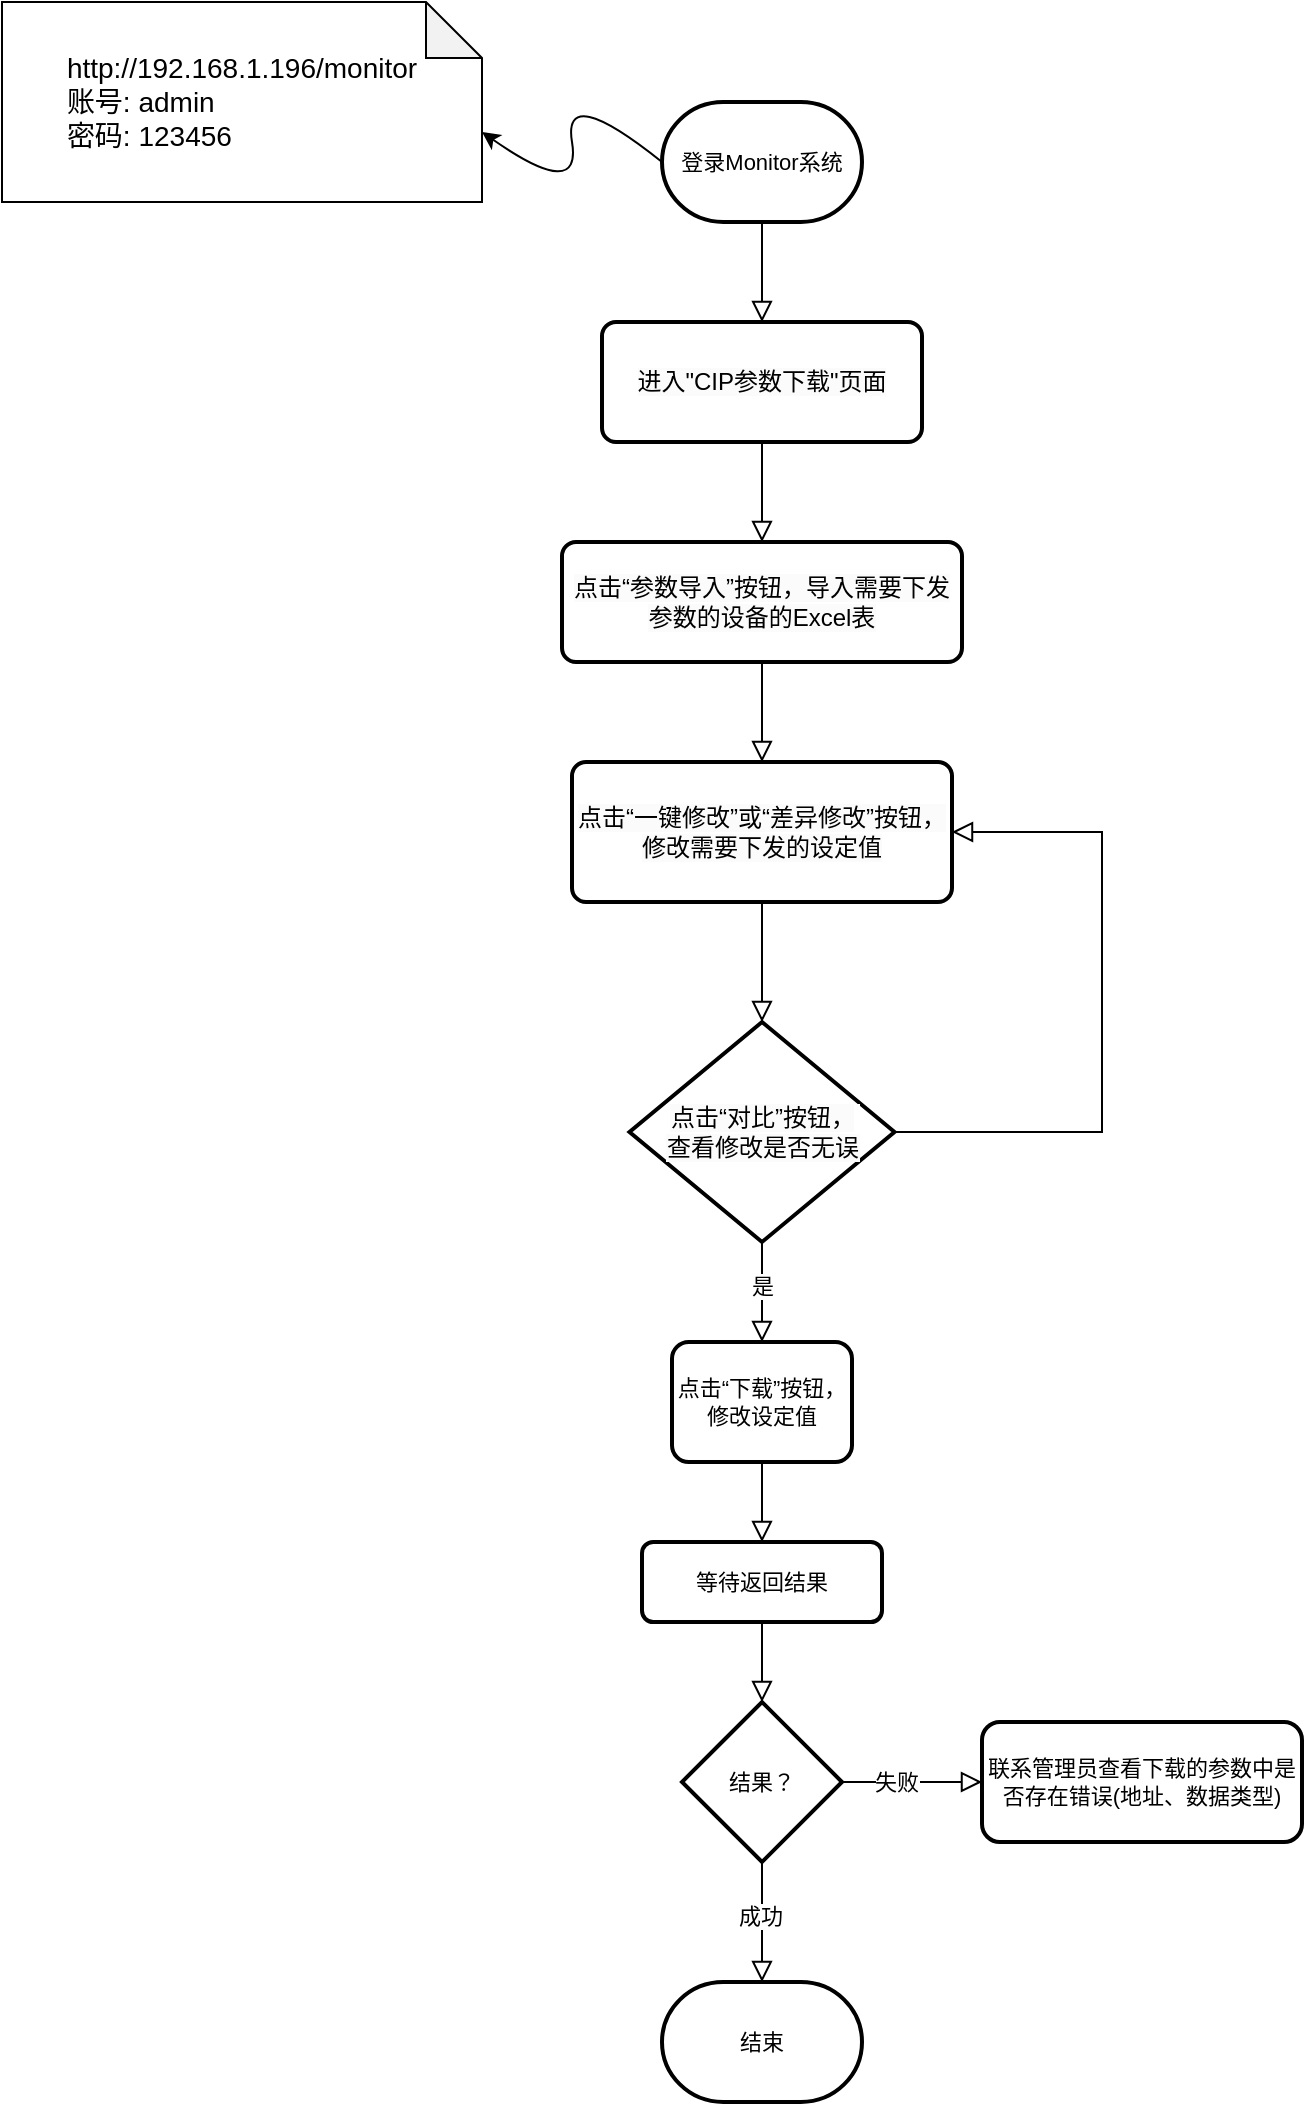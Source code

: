 <mxfile version="24.7.1" type="github">
  <diagram id="C5RBs43oDa-KdzZeNtuy" name="Page-1">
    <mxGraphModel dx="1221" dy="618" grid="1" gridSize="10" guides="1" tooltips="1" connect="1" arrows="1" fold="1" page="1" pageScale="1" pageWidth="827" pageHeight="1169" math="0" shadow="0">
      <root>
        <mxCell id="WIyWlLk6GJQsqaUBKTNV-0" />
        <mxCell id="WIyWlLk6GJQsqaUBKTNV-1" parent="WIyWlLk6GJQsqaUBKTNV-0" />
        <mxCell id="1m0q95rqetto4f0GRhdA-4" value="" style="edgeStyle=orthogonalEdgeStyle;rounded=0;orthogonalLoop=1;jettySize=auto;html=1;endArrow=block;endFill=0;endSize=8;exitX=0.5;exitY=1;exitDx=0;exitDy=0;exitPerimeter=0;entryX=0.5;entryY=0;entryDx=0;entryDy=0;" parent="WIyWlLk6GJQsqaUBKTNV-1" source="1m0q95rqetto4f0GRhdA-26" target="1m0q95rqetto4f0GRhdA-27" edge="1">
          <mxGeometry relative="1" as="geometry">
            <mxPoint x="400" y="130" as="sourcePoint" />
            <mxPoint x="400" y="200" as="targetPoint" />
          </mxGeometry>
        </mxCell>
        <mxCell id="1m0q95rqetto4f0GRhdA-0" value="&lt;div style=&quot;text-align: justify; font-size: 14px;&quot;&gt;&lt;font style=&quot;font-size: 14px;&quot;&gt;http://192.168.1.196/monitor&lt;/font&gt;&lt;/div&gt;&lt;div style=&quot;text-align: justify; font-size: 14px;&quot;&gt;&lt;font style=&quot;font-size: 14px;&quot;&gt;账号: admin&lt;/font&gt;&lt;/div&gt;&lt;div style=&quot;text-align: justify; font-size: 14px;&quot;&gt;&lt;font style=&quot;font-size: 14px;&quot;&gt;密码: 123456&lt;/font&gt;&lt;/div&gt;" style="shape=note;whiteSpace=wrap;html=1;backgroundOutline=1;darkOpacity=0.05;size=28;" parent="WIyWlLk6GJQsqaUBKTNV-1" vertex="1">
          <mxGeometry x="20" y="30" width="240" height="100" as="geometry" />
        </mxCell>
        <mxCell id="1m0q95rqetto4f0GRhdA-2" value="" style="curved=1;endArrow=classic;html=1;rounded=0;exitX=0;exitY=0.5;exitDx=0;exitDy=0;entryX=0;entryY=0;entryDx=240;entryDy=65;entryPerimeter=0;exitPerimeter=0;" parent="WIyWlLk6GJQsqaUBKTNV-1" source="1m0q95rqetto4f0GRhdA-26" target="1m0q95rqetto4f0GRhdA-0" edge="1">
          <mxGeometry width="50" height="50" relative="1" as="geometry">
            <mxPoint x="350" y="80" as="sourcePoint" />
            <mxPoint x="380" y="20" as="targetPoint" />
            <Array as="points">
              <mxPoint x="300" y="70" />
              <mxPoint x="310" y="130" />
            </Array>
          </mxGeometry>
        </mxCell>
        <mxCell id="1m0q95rqetto4f0GRhdA-6" value="" style="edgeStyle=orthogonalEdgeStyle;shape=connector;rounded=0;orthogonalLoop=1;jettySize=auto;html=1;strokeColor=default;align=center;verticalAlign=middle;fontFamily=Helvetica;fontSize=11;fontColor=default;labelBackgroundColor=default;endArrow=block;endFill=0;endSize=8;exitX=0.5;exitY=1;exitDx=0;exitDy=0;entryX=0.5;entryY=0;entryDx=0;entryDy=0;" parent="WIyWlLk6GJQsqaUBKTNV-1" source="1m0q95rqetto4f0GRhdA-27" target="1m0q95rqetto4f0GRhdA-29" edge="1">
          <mxGeometry relative="1" as="geometry">
            <mxPoint x="400" y="260" as="sourcePoint" />
            <mxPoint x="400" y="320" as="targetPoint" />
          </mxGeometry>
        </mxCell>
        <mxCell id="1m0q95rqetto4f0GRhdA-8" value="" style="edgeStyle=orthogonalEdgeStyle;shape=connector;rounded=0;orthogonalLoop=1;jettySize=auto;html=1;strokeColor=default;align=center;verticalAlign=middle;fontFamily=Helvetica;fontSize=11;fontColor=default;labelBackgroundColor=default;endArrow=block;endFill=0;endSize=8;exitX=0.5;exitY=1;exitDx=0;exitDy=0;entryX=0.5;entryY=0;entryDx=0;entryDy=0;" parent="WIyWlLk6GJQsqaUBKTNV-1" source="1m0q95rqetto4f0GRhdA-29" target="1m0q95rqetto4f0GRhdA-30" edge="1">
          <mxGeometry relative="1" as="geometry">
            <mxPoint x="400" y="380" as="sourcePoint" />
            <mxPoint x="400" y="450" as="targetPoint" />
          </mxGeometry>
        </mxCell>
        <mxCell id="1m0q95rqetto4f0GRhdA-12" value="" style="edgeStyle=orthogonalEdgeStyle;shape=connector;rounded=0;orthogonalLoop=1;jettySize=auto;html=1;strokeColor=default;align=center;verticalAlign=middle;fontFamily=Helvetica;fontSize=11;fontColor=default;labelBackgroundColor=default;endArrow=block;endFill=0;endSize=8;exitX=0.5;exitY=1;exitDx=0;exitDy=0;entryX=0.5;entryY=0;entryDx=0;entryDy=0;entryPerimeter=0;" parent="WIyWlLk6GJQsqaUBKTNV-1" source="1m0q95rqetto4f0GRhdA-30" target="1m0q95rqetto4f0GRhdA-31" edge="1">
          <mxGeometry relative="1" as="geometry">
            <mxPoint x="400" y="510" as="sourcePoint" />
            <mxPoint x="400" y="580" as="targetPoint" />
          </mxGeometry>
        </mxCell>
        <mxCell id="1m0q95rqetto4f0GRhdA-16" value="" style="edgeStyle=orthogonalEdgeStyle;shape=connector;rounded=0;orthogonalLoop=1;jettySize=auto;html=1;strokeColor=default;align=center;verticalAlign=middle;fontFamily=Helvetica;fontSize=11;fontColor=default;labelBackgroundColor=default;endArrow=block;endFill=0;endSize=8;exitX=0.5;exitY=1;exitDx=0;exitDy=0;exitPerimeter=0;" parent="WIyWlLk6GJQsqaUBKTNV-1" source="1m0q95rqetto4f0GRhdA-31" target="1m0q95rqetto4f0GRhdA-15" edge="1">
          <mxGeometry relative="1" as="geometry">
            <mxPoint x="400" y="670" as="sourcePoint" />
          </mxGeometry>
        </mxCell>
        <mxCell id="1m0q95rqetto4f0GRhdA-17" value="是" style="edgeLabel;html=1;align=center;verticalAlign=middle;resizable=0;points=[];fontFamily=Helvetica;fontSize=11;fontColor=default;labelBackgroundColor=default;" parent="1m0q95rqetto4f0GRhdA-16" vertex="1" connectable="0">
          <mxGeometry x="-0.46" relative="1" as="geometry">
            <mxPoint y="8" as="offset" />
          </mxGeometry>
        </mxCell>
        <mxCell id="1m0q95rqetto4f0GRhdA-19" value="" style="edgeStyle=orthogonalEdgeStyle;shape=connector;rounded=0;orthogonalLoop=1;jettySize=auto;html=1;strokeColor=default;align=center;verticalAlign=middle;fontFamily=Helvetica;fontSize=11;fontColor=default;labelBackgroundColor=default;endArrow=block;endFill=0;endSize=8;" parent="WIyWlLk6GJQsqaUBKTNV-1" source="1m0q95rqetto4f0GRhdA-15" target="1m0q95rqetto4f0GRhdA-18" edge="1">
          <mxGeometry relative="1" as="geometry" />
        </mxCell>
        <mxCell id="1m0q95rqetto4f0GRhdA-15" value="点击“下载”按钮，修改设定值" style="whiteSpace=wrap;html=1;rounded=1;glass=0;strokeWidth=2;shadow=0;strokeColor=default;align=center;verticalAlign=middle;arcSize=14;fontFamily=Helvetica;fontSize=11;fontColor=default;labelBackgroundColor=default;fillColor=default;" parent="WIyWlLk6GJQsqaUBKTNV-1" vertex="1">
          <mxGeometry x="355" y="700" width="90" height="60" as="geometry" />
        </mxCell>
        <mxCell id="1m0q95rqetto4f0GRhdA-21" value="" style="edgeStyle=orthogonalEdgeStyle;shape=connector;rounded=0;orthogonalLoop=1;jettySize=auto;html=1;strokeColor=default;align=center;verticalAlign=middle;fontFamily=Helvetica;fontSize=11;fontColor=default;labelBackgroundColor=default;endArrow=block;endFill=0;endSize=8;entryX=0.5;entryY=0;entryDx=0;entryDy=0;" parent="WIyWlLk6GJQsqaUBKTNV-1" source="1m0q95rqetto4f0GRhdA-18" target="1m0q95rqetto4f0GRhdA-20" edge="1">
          <mxGeometry relative="1" as="geometry">
            <Array as="points" />
          </mxGeometry>
        </mxCell>
        <mxCell id="1m0q95rqetto4f0GRhdA-18" value="等待返回结果" style="whiteSpace=wrap;html=1;rounded=1;glass=0;strokeWidth=2;shadow=0;strokeColor=default;align=center;verticalAlign=middle;arcSize=14;fontFamily=Helvetica;fontSize=11;fontColor=default;labelBackgroundColor=default;fillColor=default;" parent="WIyWlLk6GJQsqaUBKTNV-1" vertex="1">
          <mxGeometry x="340" y="800" width="120" height="40" as="geometry" />
        </mxCell>
        <mxCell id="1m0q95rqetto4f0GRhdA-35" value="" style="edgeStyle=orthogonalEdgeStyle;shape=connector;rounded=0;orthogonalLoop=1;jettySize=auto;html=1;strokeColor=default;align=center;verticalAlign=middle;fontFamily=Helvetica;fontSize=11;fontColor=default;labelBackgroundColor=default;endArrow=block;endFill=0;endSize=8;" parent="WIyWlLk6GJQsqaUBKTNV-1" source="1m0q95rqetto4f0GRhdA-20" target="1m0q95rqetto4f0GRhdA-32" edge="1">
          <mxGeometry relative="1" as="geometry" />
        </mxCell>
        <mxCell id="1m0q95rqetto4f0GRhdA-36" value="成功" style="edgeLabel;html=1;align=center;verticalAlign=middle;resizable=0;points=[];fontFamily=Helvetica;fontSize=11;fontColor=default;labelBackgroundColor=default;" parent="1m0q95rqetto4f0GRhdA-35" vertex="1" connectable="0">
          <mxGeometry x="-0.111" y="-1" relative="1" as="geometry">
            <mxPoint as="offset" />
          </mxGeometry>
        </mxCell>
        <mxCell id="1m0q95rqetto4f0GRhdA-38" value="" style="edgeStyle=orthogonalEdgeStyle;shape=connector;rounded=0;orthogonalLoop=1;jettySize=auto;html=1;strokeColor=default;align=center;verticalAlign=middle;fontFamily=Helvetica;fontSize=11;fontColor=default;labelBackgroundColor=default;endArrow=block;endFill=0;endSize=8;" parent="WIyWlLk6GJQsqaUBKTNV-1" source="1m0q95rqetto4f0GRhdA-20" target="1m0q95rqetto4f0GRhdA-37" edge="1">
          <mxGeometry relative="1" as="geometry" />
        </mxCell>
        <mxCell id="1m0q95rqetto4f0GRhdA-39" value="失败" style="edgeLabel;html=1;align=center;verticalAlign=middle;resizable=0;points=[];fontFamily=Helvetica;fontSize=11;fontColor=default;labelBackgroundColor=default;" parent="1m0q95rqetto4f0GRhdA-38" vertex="1" connectable="0">
          <mxGeometry x="-0.244" y="-1" relative="1" as="geometry">
            <mxPoint y="-1" as="offset" />
          </mxGeometry>
        </mxCell>
        <mxCell id="1m0q95rqetto4f0GRhdA-20" value="结果？" style="rhombus;whiteSpace=wrap;html=1;rounded=1;glass=0;strokeWidth=2;shadow=0;strokeColor=default;align=center;verticalAlign=middle;fontFamily=Helvetica;fontSize=11;fontColor=default;labelBackgroundColor=default;fillColor=default;arcSize=0;" parent="WIyWlLk6GJQsqaUBKTNV-1" vertex="1">
          <mxGeometry x="360" y="880" width="80" height="80" as="geometry" />
        </mxCell>
        <mxCell id="1m0q95rqetto4f0GRhdA-26" value="登录Monitor系统" style="strokeWidth=2;html=1;shape=mxgraph.flowchart.terminator;whiteSpace=wrap;fontFamily=Helvetica;fontSize=11;fontColor=default;labelBackgroundColor=default;" parent="WIyWlLk6GJQsqaUBKTNV-1" vertex="1">
          <mxGeometry x="350" y="80" width="100" height="60" as="geometry" />
        </mxCell>
        <mxCell id="1m0q95rqetto4f0GRhdA-27" value="&lt;span style=&quot;font-size: 12px; background-color: rgb(251, 251, 251);&quot;&gt;进入&quot;CIP参数下载&quot;页面&lt;/span&gt;" style="rounded=1;whiteSpace=wrap;html=1;absoluteArcSize=1;arcSize=14;strokeWidth=2;fontFamily=Helvetica;fontSize=11;fontColor=default;labelBackgroundColor=default;" parent="WIyWlLk6GJQsqaUBKTNV-1" vertex="1">
          <mxGeometry x="320" y="190" width="160" height="60" as="geometry" />
        </mxCell>
        <mxCell id="1m0q95rqetto4f0GRhdA-29" value="&lt;span style=&quot;font-size: 12px; background-color: rgb(251, 251, 251);&quot;&gt;点击“参数导入”按钮，导入需要下发参数的设备的Excel表&lt;/span&gt;" style="rounded=1;whiteSpace=wrap;html=1;absoluteArcSize=1;arcSize=14;strokeWidth=2;fontFamily=Helvetica;fontSize=11;fontColor=default;labelBackgroundColor=default;" parent="WIyWlLk6GJQsqaUBKTNV-1" vertex="1">
          <mxGeometry x="300" y="300" width="200" height="60" as="geometry" />
        </mxCell>
        <mxCell id="1m0q95rqetto4f0GRhdA-30" value="&lt;span style=&quot;font-size: 12px; background-color: rgb(251, 251, 251);&quot;&gt;点击“一键修改”或“差异修改”按钮，修改需要下发的设定值&lt;/span&gt;" style="rounded=1;whiteSpace=wrap;html=1;absoluteArcSize=1;arcSize=14;strokeWidth=2;fontFamily=Helvetica;fontSize=11;fontColor=default;labelBackgroundColor=default;" parent="WIyWlLk6GJQsqaUBKTNV-1" vertex="1">
          <mxGeometry x="305" y="410" width="190" height="70" as="geometry" />
        </mxCell>
        <mxCell id="HIdogqBopW21eIA4XbFL-1" value="" style="edgeStyle=orthogonalEdgeStyle;rounded=0;orthogonalLoop=1;jettySize=auto;html=1;entryX=1;entryY=0.5;entryDx=0;entryDy=0;exitX=1;exitY=0.5;exitDx=0;exitDy=0;exitPerimeter=0;endSize=8;endArrow=block;endFill=0;" edge="1" parent="WIyWlLk6GJQsqaUBKTNV-1" source="1m0q95rqetto4f0GRhdA-31" target="1m0q95rqetto4f0GRhdA-30">
          <mxGeometry relative="1" as="geometry">
            <mxPoint x="612.5" y="595" as="targetPoint" />
            <Array as="points">
              <mxPoint x="570" y="595" />
              <mxPoint x="570" y="445" />
            </Array>
          </mxGeometry>
        </mxCell>
        <mxCell id="1m0q95rqetto4f0GRhdA-31" value="&lt;span style=&quot;font-size: 12px; background-color: rgb(251, 251, 251);&quot;&gt;点击“对比”按钮，&lt;/span&gt;&lt;div&gt;&lt;span style=&quot;font-size: 12px; background-color: rgb(251, 251, 251);&quot;&gt;查看修改是否无误&lt;/span&gt;&lt;/div&gt;" style="strokeWidth=2;html=1;shape=mxgraph.flowchart.decision;whiteSpace=wrap;fontFamily=Helvetica;fontSize=11;fontColor=default;labelBackgroundColor=default;" parent="WIyWlLk6GJQsqaUBKTNV-1" vertex="1">
          <mxGeometry x="333.75" y="540" width="132.5" height="110" as="geometry" />
        </mxCell>
        <mxCell id="1m0q95rqetto4f0GRhdA-32" value="结束" style="strokeWidth=2;html=1;shape=mxgraph.flowchart.terminator;whiteSpace=wrap;fontFamily=Helvetica;fontSize=11;fontColor=default;labelBackgroundColor=default;" parent="WIyWlLk6GJQsqaUBKTNV-1" vertex="1">
          <mxGeometry x="350" y="1020" width="100" height="60" as="geometry" />
        </mxCell>
        <mxCell id="1m0q95rqetto4f0GRhdA-37" value="联系管理员查看下载的参数中是否存在错误(地址、数据类型)" style="whiteSpace=wrap;html=1;fontSize=11;rounded=1;glass=0;strokeWidth=2;shadow=0;labelBackgroundColor=default;" parent="WIyWlLk6GJQsqaUBKTNV-1" vertex="1">
          <mxGeometry x="510" y="890" width="160" height="60" as="geometry" />
        </mxCell>
      </root>
    </mxGraphModel>
  </diagram>
</mxfile>

